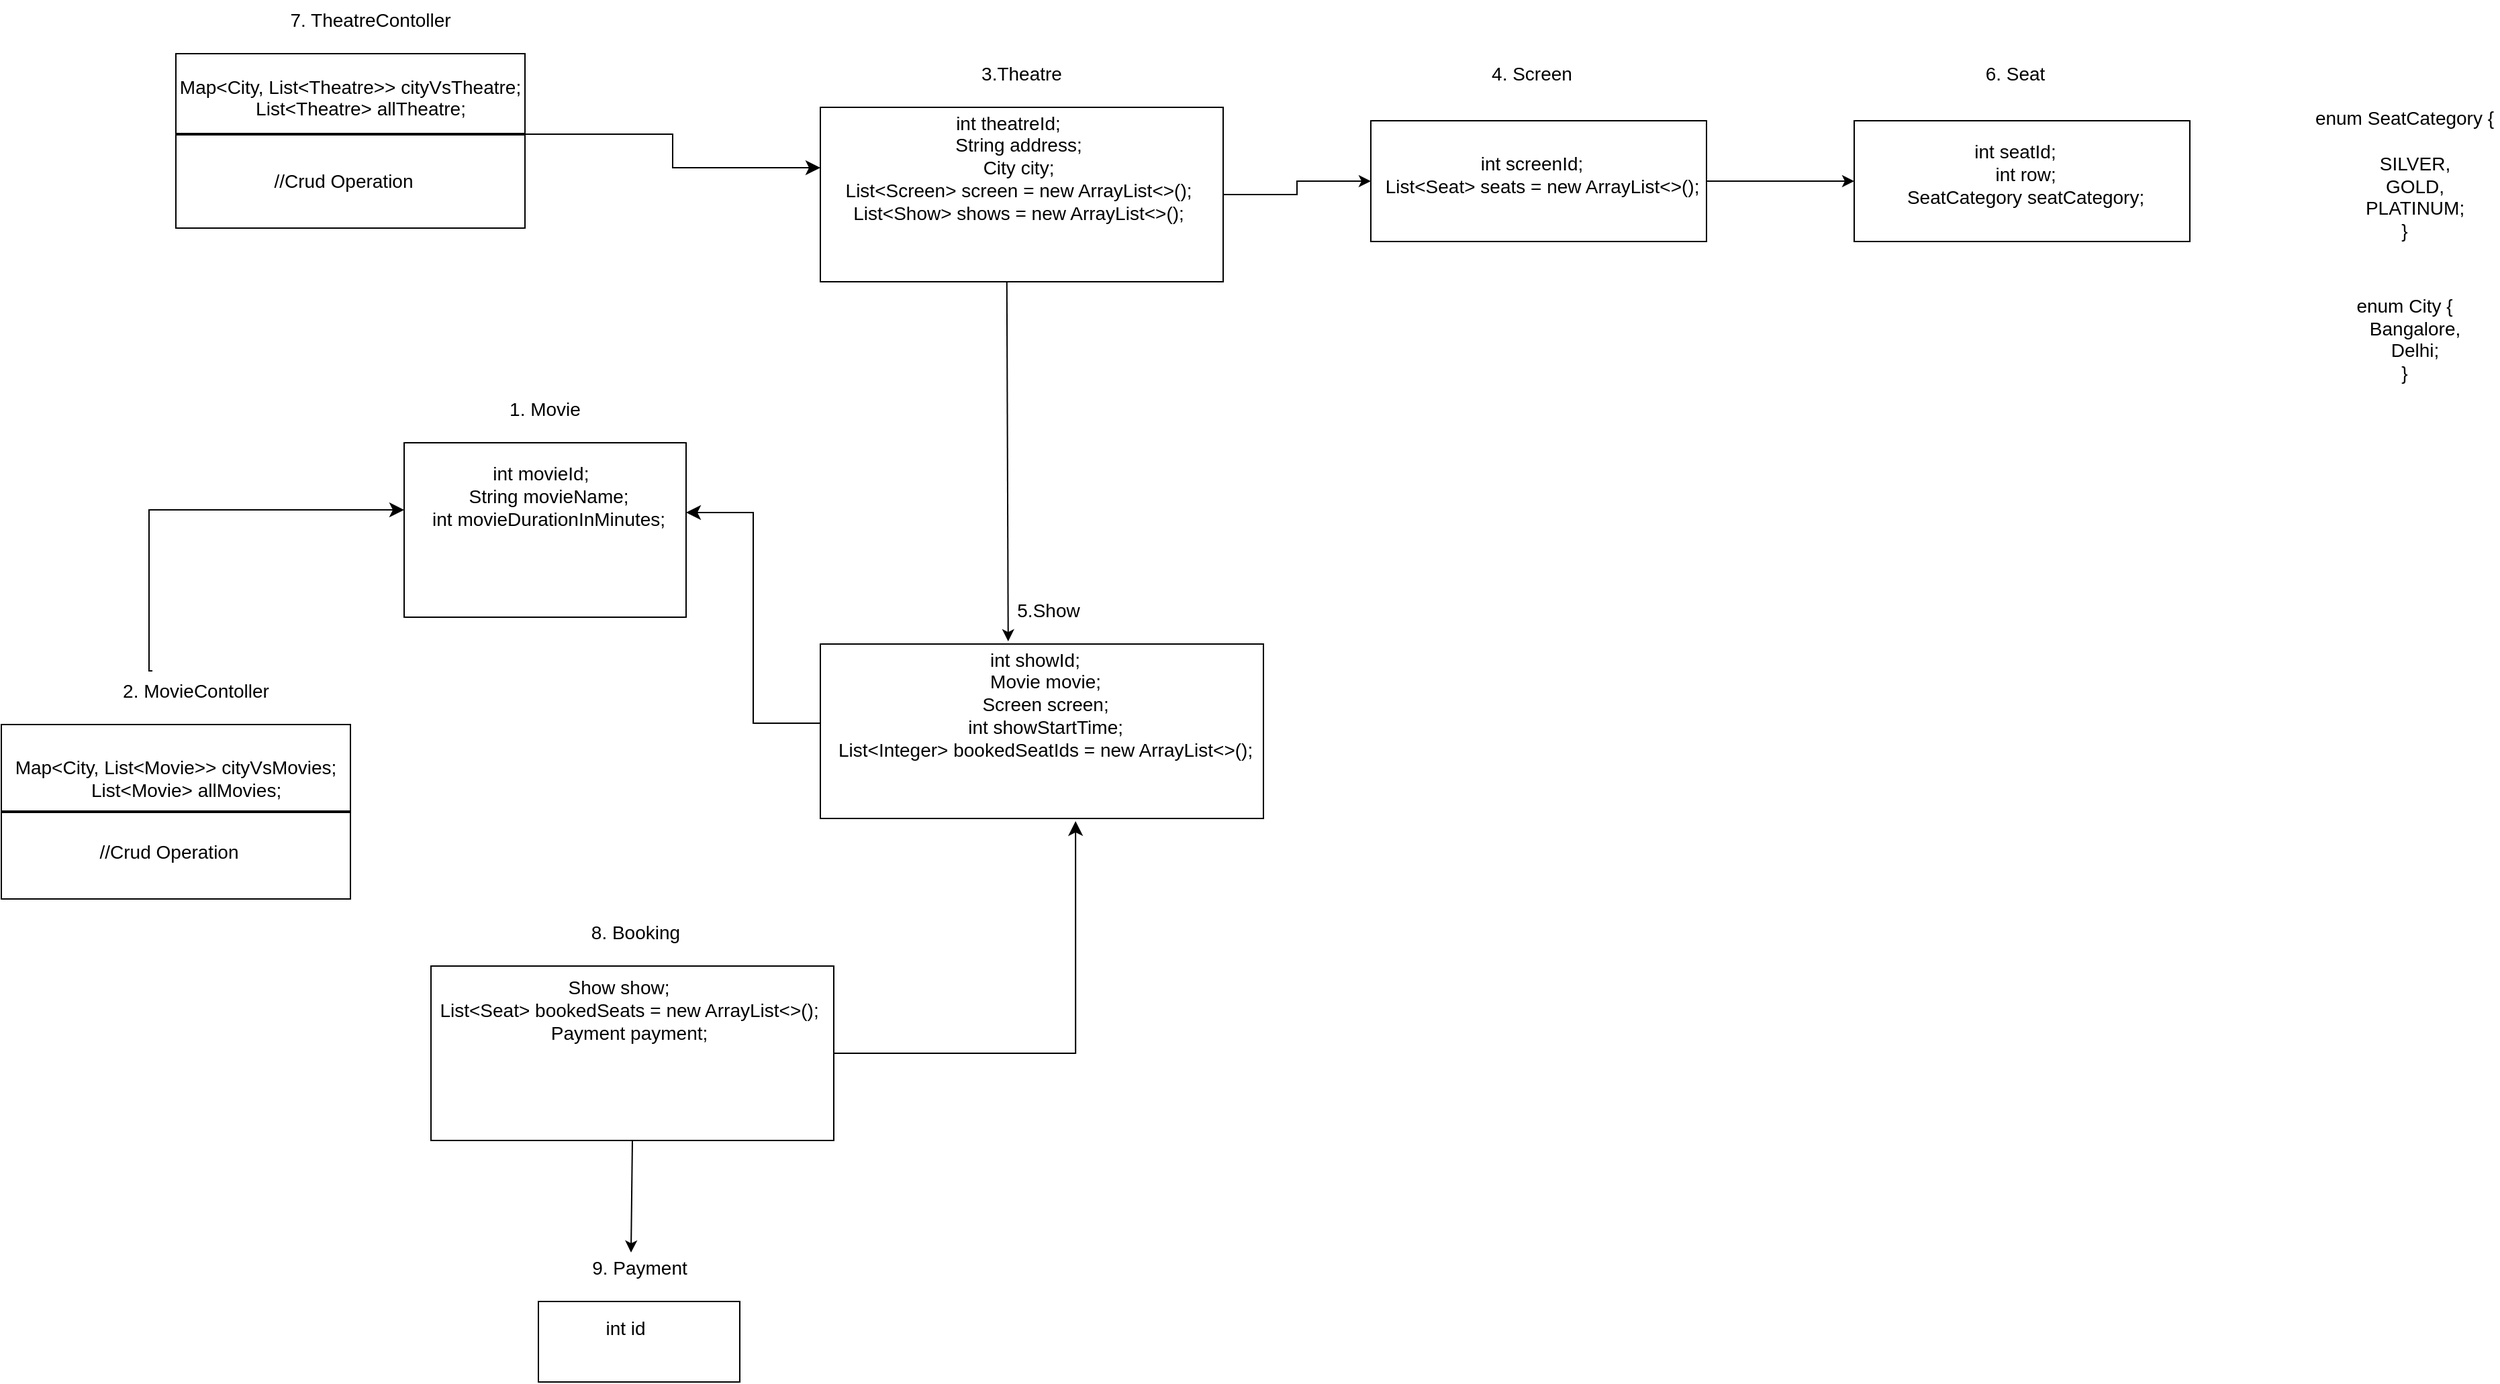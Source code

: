 <mxfile version="27.0.6">
  <diagram name="Page-1" id="DCnCMCrqv5K_H_qj_yAR">
    <mxGraphModel dx="1210" dy="728" grid="1" gridSize="10" guides="1" tooltips="1" connect="1" arrows="1" fold="1" page="1" pageScale="1" pageWidth="850" pageHeight="1100" math="0" shadow="0">
      <root>
        <mxCell id="0" />
        <mxCell id="1" parent="0" />
        <mxCell id="ETPYfLb9KWtuhLKlR4Qi-1" value="" style="rounded=0;whiteSpace=wrap;html=1;" parent="1" vertex="1">
          <mxGeometry x="350" y="350" width="210" height="130" as="geometry" />
        </mxCell>
        <mxCell id="ETPYfLb9KWtuhLKlR4Qi-2" value="&lt;font style=&quot;font-size: 14px;&quot;&gt;1. Movie&lt;/font&gt;" style="text;html=1;align=center;verticalAlign=middle;whiteSpace=wrap;rounded=0;" parent="1" vertex="1">
          <mxGeometry x="425" y="310" width="60" height="30" as="geometry" />
        </mxCell>
        <mxCell id="ETPYfLb9KWtuhLKlR4Qi-3" value="&lt;pre lang=&quot;java&quot; class=&quot;code highlight&quot;&gt;&lt;font face=&quot;Helvetica&quot; style=&quot;font-size: 14px;&quot;&gt;&lt;span style=&quot;&quot; class=&quot;&quot;&gt; &lt;/span&gt;&lt;span style=&quot;&quot; class=&quot;hljs-type&quot;&gt;int&lt;/span&gt;&lt;span style=&quot;&quot; class=&quot;&quot;&gt; movieId;&lt;/span&gt;&lt;br&gt;&lt;span style=&quot;&quot; class=&quot;&quot;&gt;    String movieName;&lt;/span&gt;&lt;br&gt;&lt;span style=&quot;&quot; class=&quot;&quot;&gt;    &lt;/span&gt;&lt;span style=&quot;&quot; class=&quot;hljs-type&quot;&gt;int&lt;/span&gt;&lt;span style=&quot;&quot; class=&quot;&quot;&gt; movieDurationInMinutes;&lt;/span&gt;&lt;/font&gt;&lt;br&gt;&lt;/pre&gt;" style="text;html=1;align=center;verticalAlign=middle;whiteSpace=wrap;rounded=0;" parent="1" vertex="1">
          <mxGeometry x="360" y="360" width="180" height="60" as="geometry" />
        </mxCell>
        <mxCell id="ETPYfLb9KWtuhLKlR4Qi-4" value="" style="rounded=0;whiteSpace=wrap;html=1;" parent="1" vertex="1">
          <mxGeometry x="50" y="560" width="260" height="130" as="geometry" />
        </mxCell>
        <mxCell id="ETPYfLb9KWtuhLKlR4Qi-5" value="&lt;font style=&quot;font-size: 14px;&quot;&gt;2. MovieContoller&lt;/font&gt;" style="text;html=1;align=center;verticalAlign=middle;whiteSpace=wrap;rounded=0;" parent="1" vertex="1">
          <mxGeometry x="130" y="520" width="130" height="30" as="geometry" />
        </mxCell>
        <mxCell id="ETPYfLb9KWtuhLKlR4Qi-6" value="&lt;pre lang=&quot;java&quot; class=&quot;code highlight&quot;&gt;&lt;font style=&quot;font-size: 14px;&quot; face=&quot;Helvetica&quot;&gt;&lt;span class=&quot;&quot;&gt;Map&amp;lt;City, List&amp;lt;Movie&amp;gt;&amp;gt; cityVsMovies;&lt;/span&gt;&lt;br/&gt;&lt;span class=&quot;&quot;&gt;    List&amp;lt;Movie&amp;gt; allMovies;&lt;/span&gt;&lt;/font&gt;&lt;br/&gt;&lt;/pre&gt;" style="text;html=1;align=center;verticalAlign=middle;whiteSpace=wrap;rounded=0;" parent="1" vertex="1">
          <mxGeometry x="90" y="570" width="180" height="60" as="geometry" />
        </mxCell>
        <mxCell id="ETPYfLb9KWtuhLKlR4Qi-8" value="" style="line;strokeWidth=2;html=1;" parent="1" vertex="1">
          <mxGeometry x="50" y="620" width="260" height="10" as="geometry" />
        </mxCell>
        <mxCell id="ETPYfLb9KWtuhLKlR4Qi-12" value="&lt;font style=&quot;font-size: 14px;&quot;&gt;//Crud Operation&lt;/font&gt;" style="text;html=1;align=center;verticalAlign=middle;whiteSpace=wrap;rounded=0;" parent="1" vertex="1">
          <mxGeometry x="120" y="640" width="110" height="30" as="geometry" />
        </mxCell>
        <mxCell id="ETPYfLb9KWtuhLKlR4Qi-16" value="" style="edgeStyle=elbowEdgeStyle;elbow=horizontal;endArrow=classic;html=1;curved=0;rounded=0;endSize=8;startSize=8;entryX=0;entryY=0.385;entryDx=0;entryDy=0;entryPerimeter=0;exitX=0.25;exitY=0;exitDx=0;exitDy=0;" parent="1" source="ETPYfLb9KWtuhLKlR4Qi-5" target="ETPYfLb9KWtuhLKlR4Qi-1" edge="1">
          <mxGeometry width="50" height="50" relative="1" as="geometry">
            <mxPoint x="160" y="480" as="sourcePoint" />
            <mxPoint x="450" y="500" as="targetPoint" />
            <Array as="points">
              <mxPoint x="160" y="440" />
            </Array>
          </mxGeometry>
        </mxCell>
        <mxCell id="ETPYfLb9KWtuhLKlR4Qi-25" value="" style="edgeStyle=orthogonalEdgeStyle;rounded=0;orthogonalLoop=1;jettySize=auto;html=1;" parent="1" source="ETPYfLb9KWtuhLKlR4Qi-17" target="ETPYfLb9KWtuhLKlR4Qi-20" edge="1">
          <mxGeometry relative="1" as="geometry" />
        </mxCell>
        <mxCell id="ETPYfLb9KWtuhLKlR4Qi-17" value="" style="rounded=0;whiteSpace=wrap;html=1;" parent="1" vertex="1">
          <mxGeometry x="660" y="100" width="300" height="130" as="geometry" />
        </mxCell>
        <mxCell id="ETPYfLb9KWtuhLKlR4Qi-18" value="&lt;font style=&quot;font-size: 14px;&quot;&gt;3.Theatre&lt;/font&gt;" style="text;html=1;align=center;verticalAlign=middle;whiteSpace=wrap;rounded=0;" parent="1" vertex="1">
          <mxGeometry x="780" y="60" width="60" height="30" as="geometry" />
        </mxCell>
        <mxCell id="ETPYfLb9KWtuhLKlR4Qi-19" value="&lt;pre lang=&quot;java&quot; class=&quot;code highlight&quot;&gt;&lt;font style=&quot;font-size: 14px;&quot; face=&quot;Helvetica&quot;&gt;&lt;span class=&quot;hljs-type&quot;&gt;int&lt;/span&gt;&lt;span class=&quot;&quot;&gt; theatreId;&lt;/span&gt;&lt;br/&gt;&lt;span class=&quot;&quot;&gt;    String address;&lt;/span&gt;&lt;br/&gt;&lt;span class=&quot;&quot;&gt;    City city;&lt;/span&gt;&lt;br/&gt;&lt;span class=&quot;&quot;&gt;    List&amp;lt;Screen&amp;gt; screen = &lt;/span&gt;&lt;span class=&quot;hljs-keyword&quot;&gt;new&lt;/span&gt;&lt;span class=&quot;&quot;&gt; &lt;/span&gt;&lt;span class=&quot;hljs-title.class&quot;&gt;ArrayList&lt;/span&gt;&lt;span class=&quot;&quot;&gt;&amp;lt;&amp;gt;();&lt;/span&gt;&lt;br/&gt;&lt;span class=&quot;&quot;&gt;    List&amp;lt;Show&amp;gt; shows = &lt;/span&gt;&lt;span class=&quot;hljs-keyword&quot;&gt;new&lt;/span&gt;&lt;span class=&quot;&quot;&gt; &lt;/span&gt;&lt;span class=&quot;hljs-title.class&quot;&gt;ArrayList&lt;/span&gt;&lt;span class=&quot;&quot;&gt;&amp;lt;&amp;gt;();&lt;/span&gt;&lt;/font&gt;&lt;br/&gt;&lt;/pre&gt;" style="text;html=1;align=center;verticalAlign=middle;whiteSpace=wrap;rounded=0;" parent="1" vertex="1">
          <mxGeometry x="650" y="100" width="300" height="90" as="geometry" />
        </mxCell>
        <mxCell id="pJwXMXjySB6yTYnMx7kK-9" value="" style="edgeStyle=orthogonalEdgeStyle;rounded=0;orthogonalLoop=1;jettySize=auto;html=1;" edge="1" parent="1" source="ETPYfLb9KWtuhLKlR4Qi-20" target="pJwXMXjySB6yTYnMx7kK-6">
          <mxGeometry relative="1" as="geometry" />
        </mxCell>
        <mxCell id="ETPYfLb9KWtuhLKlR4Qi-20" value="" style="rounded=0;whiteSpace=wrap;html=1;" parent="1" vertex="1">
          <mxGeometry x="1070" y="110" width="250" height="90" as="geometry" />
        </mxCell>
        <mxCell id="ETPYfLb9KWtuhLKlR4Qi-21" value="&lt;font style=&quot;font-size: 14px;&quot;&gt;4. Screen&lt;/font&gt;" style="text;html=1;align=center;verticalAlign=middle;whiteSpace=wrap;rounded=0;" parent="1" vertex="1">
          <mxGeometry x="1150" y="60" width="80" height="30" as="geometry" />
        </mxCell>
        <mxCell id="ETPYfLb9KWtuhLKlR4Qi-22" value="&lt;pre lang=&quot;java&quot; class=&quot;code highlight&quot;&gt;&lt;font style=&quot;font-size: 14px;&quot; face=&quot;Helvetica&quot;&gt;&lt;span class=&quot;hljs-type&quot;&gt;int&lt;/span&gt;&lt;span class=&quot;&quot;&gt; screenId;&lt;/span&gt;&lt;br/&gt;&lt;span class=&quot;&quot;&gt;    List&amp;lt;Seat&amp;gt; seats = &lt;/span&gt;&lt;span class=&quot;hljs-keyword&quot;&gt;new&lt;/span&gt;&lt;span class=&quot;&quot;&gt; &lt;/span&gt;&lt;span class=&quot;hljs-title.class&quot;&gt;ArrayList&lt;/span&gt;&lt;span class=&quot;&quot;&gt;&amp;lt;&amp;gt;();&lt;/span&gt;&lt;/font&gt;&lt;br/&gt;&lt;/pre&gt;" style="text;html=1;align=center;verticalAlign=middle;whiteSpace=wrap;rounded=0;" parent="1" vertex="1">
          <mxGeometry x="1100" y="120" width="180" height="60" as="geometry" />
        </mxCell>
        <mxCell id="pJwXMXjySB6yTYnMx7kK-1" value="" style="rounded=0;whiteSpace=wrap;html=1;" vertex="1" parent="1">
          <mxGeometry x="660" y="500" width="330" height="130" as="geometry" />
        </mxCell>
        <mxCell id="pJwXMXjySB6yTYnMx7kK-2" value="&lt;font style=&quot;font-size: 14px;&quot;&gt;5.Show&lt;/font&gt;" style="text;html=1;align=center;verticalAlign=middle;whiteSpace=wrap;rounded=0;" vertex="1" parent="1">
          <mxGeometry x="800" y="460" width="60" height="30" as="geometry" />
        </mxCell>
        <mxCell id="pJwXMXjySB6yTYnMx7kK-3" value="&lt;pre lang=&quot;java&quot; class=&quot;code highlight&quot;&gt;&lt;font style=&quot;font-size: 14px;&quot; face=&quot;Helvetica&quot;&gt;&lt;span class=&quot;hljs-type&quot;&gt;int&lt;/span&gt;&lt;span class=&quot;&quot;&gt; showId;&lt;/span&gt;&lt;br/&gt;&lt;span class=&quot;&quot;&gt;    Movie movie;&lt;/span&gt;&lt;br/&gt;&lt;span class=&quot;&quot;&gt;    Screen screen;&lt;/span&gt;&lt;br/&gt;&lt;span class=&quot;&quot;&gt;    &lt;/span&gt;&lt;span class=&quot;hljs-type&quot;&gt;int&lt;/span&gt;&lt;span class=&quot;&quot;&gt; showStartTime;&lt;/span&gt;&lt;br/&gt;&lt;span class=&quot;&quot;&gt;    List&amp;lt;Integer&amp;gt; bookedSeatIds = &lt;/span&gt;&lt;span class=&quot;hljs-keyword&quot;&gt;new&lt;/span&gt;&lt;span class=&quot;&quot;&gt; &lt;/span&gt;&lt;span class=&quot;hljs-title.class&quot;&gt;ArrayList&lt;/span&gt;&lt;span class=&quot;&quot;&gt;&amp;lt;&amp;gt;();&lt;/span&gt;&lt;/font&gt;&lt;br/&gt;&lt;/pre&gt;" style="text;html=1;align=center;verticalAlign=middle;whiteSpace=wrap;rounded=0;" vertex="1" parent="1">
          <mxGeometry x="670" y="500" width="300" height="90" as="geometry" />
        </mxCell>
        <mxCell id="pJwXMXjySB6yTYnMx7kK-4" value="" style="endArrow=classic;html=1;rounded=0;exitX=0.463;exitY=1;exitDx=0;exitDy=0;exitPerimeter=0;entryX=0.433;entryY=-0.022;entryDx=0;entryDy=0;entryPerimeter=0;" edge="1" parent="1" source="ETPYfLb9KWtuhLKlR4Qi-17" target="pJwXMXjySB6yTYnMx7kK-3">
          <mxGeometry width="50" height="50" relative="1" as="geometry">
            <mxPoint x="590" y="410" as="sourcePoint" />
            <mxPoint x="640" y="360" as="targetPoint" />
          </mxGeometry>
        </mxCell>
        <mxCell id="pJwXMXjySB6yTYnMx7kK-5" value="" style="edgeStyle=elbowEdgeStyle;elbow=horizontal;endArrow=classic;html=1;curved=0;rounded=0;endSize=8;startSize=8;entryX=1;entryY=0.4;entryDx=0;entryDy=0;entryPerimeter=0;" edge="1" parent="1" target="ETPYfLb9KWtuhLKlR4Qi-1">
          <mxGeometry width="50" height="50" relative="1" as="geometry">
            <mxPoint x="660" y="559" as="sourcePoint" />
            <mxPoint x="640" y="360" as="targetPoint" />
          </mxGeometry>
        </mxCell>
        <mxCell id="pJwXMXjySB6yTYnMx7kK-6" value="" style="rounded=0;whiteSpace=wrap;html=1;" vertex="1" parent="1">
          <mxGeometry x="1430" y="110" width="250" height="90" as="geometry" />
        </mxCell>
        <mxCell id="pJwXMXjySB6yTYnMx7kK-7" value="&lt;font style=&quot;font-size: 14px;&quot;&gt;6. Seat&lt;/font&gt;" style="text;html=1;align=center;verticalAlign=middle;whiteSpace=wrap;rounded=0;" vertex="1" parent="1">
          <mxGeometry x="1510" y="60" width="80" height="30" as="geometry" />
        </mxCell>
        <mxCell id="pJwXMXjySB6yTYnMx7kK-8" value="&lt;pre lang=&quot;java&quot; class=&quot;code highlight&quot;&gt;&lt;font face=&quot;Helvetica&quot; style=&quot;font-size: 14px;&quot;&gt;&lt;span class=&quot;hljs-type&quot;&gt;int&lt;/span&gt;&lt;span class=&quot;&quot;&gt; seatId;&lt;/span&gt;&lt;br/&gt;&lt;span class=&quot;&quot;&gt;    &lt;/span&gt;&lt;span class=&quot;hljs-type&quot;&gt;int&lt;/span&gt;&lt;span class=&quot;&quot;&gt; row;&lt;/span&gt;&lt;br/&gt;&lt;span class=&quot;&quot;&gt;    SeatCategory seatCategory;&lt;/span&gt;&lt;/font&gt;&lt;br/&gt;&lt;/pre&gt;" style="text;html=1;align=center;verticalAlign=middle;whiteSpace=wrap;rounded=0;" vertex="1" parent="1">
          <mxGeometry x="1460" y="120" width="180" height="60" as="geometry" />
        </mxCell>
        <mxCell id="pJwXMXjySB6yTYnMx7kK-11" value="&lt;pre lang=&quot;java&quot; class=&quot;code highlight&quot;&gt;&lt;font style=&quot;font-size: 14px;&quot; face=&quot;Helvetica&quot;&gt;&lt;span class=&quot;hljs-keyword&quot;&gt;enum&lt;/span&gt;&lt;span class=&quot;&quot;&gt; &lt;/span&gt;&lt;span class=&quot;hljs-title.class&quot;&gt;SeatCategory&lt;/span&gt;&lt;span class=&quot;&quot;&gt; {&lt;/span&gt;&lt;br&gt;&lt;br&gt;&lt;span class=&quot;&quot;&gt;    SILVER,&lt;/span&gt;&lt;br&gt;&lt;span class=&quot;&quot;&gt;    GOLD,&lt;/span&gt;&lt;br&gt;&lt;span class=&quot;&quot;&gt;    PLATINUM;&lt;/span&gt;&lt;br&gt;&lt;span class=&quot;&quot;&gt;}&lt;/span&gt;&lt;/font&gt;&lt;br&gt;&lt;/pre&gt;" style="text;html=1;align=center;verticalAlign=middle;whiteSpace=wrap;rounded=0;" vertex="1" parent="1">
          <mxGeometry x="1770" y="90" width="140" height="120" as="geometry" />
        </mxCell>
        <mxCell id="pJwXMXjySB6yTYnMx7kK-12" value="" style="rounded=0;whiteSpace=wrap;html=1;" vertex="1" parent="1">
          <mxGeometry x="180" y="60" width="260" height="130" as="geometry" />
        </mxCell>
        <mxCell id="pJwXMXjySB6yTYnMx7kK-13" value="&lt;font style=&quot;font-size: 14px;&quot;&gt;7. TheatreContoller&lt;/font&gt;" style="text;html=1;align=center;verticalAlign=middle;whiteSpace=wrap;rounded=0;" vertex="1" parent="1">
          <mxGeometry x="260" y="20" width="130" height="30" as="geometry" />
        </mxCell>
        <mxCell id="pJwXMXjySB6yTYnMx7kK-14" value="&lt;pre lang=&quot;java&quot; class=&quot;code highlight&quot;&gt;&lt;font style=&quot;font-size: 14px;&quot; face=&quot;Helvetica&quot;&gt;&lt;span class=&quot;&quot;&gt;Map&amp;lt;City, List&amp;lt;Theatre&amp;gt;&amp;gt; cityVsTheatre;&lt;/span&gt;&lt;br/&gt;&lt;span class=&quot;&quot;&gt;    List&amp;lt;Theatre&amp;gt; allTheatre;&lt;/span&gt;&lt;br/&gt;&lt;/font&gt;&lt;br/&gt;&lt;/pre&gt;" style="text;html=1;align=center;verticalAlign=middle;whiteSpace=wrap;rounded=0;" vertex="1" parent="1">
          <mxGeometry x="220" y="70" width="180" height="60" as="geometry" />
        </mxCell>
        <mxCell id="pJwXMXjySB6yTYnMx7kK-15" value="" style="line;strokeWidth=2;html=1;" vertex="1" parent="1">
          <mxGeometry x="180" y="110" width="260" height="20" as="geometry" />
        </mxCell>
        <mxCell id="pJwXMXjySB6yTYnMx7kK-16" value="&lt;font style=&quot;font-size: 14px;&quot;&gt;//Crud Operation&lt;/font&gt;" style="text;html=1;align=center;verticalAlign=middle;whiteSpace=wrap;rounded=0;" vertex="1" parent="1">
          <mxGeometry x="250" y="140" width="110" height="30" as="geometry" />
        </mxCell>
        <mxCell id="pJwXMXjySB6yTYnMx7kK-17" value="" style="edgeStyle=elbowEdgeStyle;elbow=horizontal;endArrow=classic;html=1;curved=0;rounded=0;endSize=8;startSize=8;exitX=1;exitY=0.5;exitDx=0;exitDy=0;exitPerimeter=0;" edge="1" parent="1" source="pJwXMXjySB6yTYnMx7kK-15">
          <mxGeometry width="50" height="50" relative="1" as="geometry">
            <mxPoint x="580" y="360" as="sourcePoint" />
            <mxPoint x="660" y="145" as="targetPoint" />
          </mxGeometry>
        </mxCell>
        <mxCell id="pJwXMXjySB6yTYnMx7kK-18" value="" style="rounded=0;whiteSpace=wrap;html=1;" vertex="1" parent="1">
          <mxGeometry x="370" y="740" width="300" height="130" as="geometry" />
        </mxCell>
        <mxCell id="pJwXMXjySB6yTYnMx7kK-19" value="&lt;font style=&quot;font-size: 14px;&quot;&gt;8. Booking&lt;/font&gt;" style="text;html=1;align=center;verticalAlign=middle;whiteSpace=wrap;rounded=0;" vertex="1" parent="1">
          <mxGeometry x="485" y="700" width="75" height="30" as="geometry" />
        </mxCell>
        <mxCell id="pJwXMXjySB6yTYnMx7kK-20" value="&lt;pre lang=&quot;java&quot; class=&quot;code highlight&quot;&gt;&lt;font style=&quot;font-size: 14px;&quot; face=&quot;Helvetica&quot;&gt;&lt;span class=&quot;&quot;&gt;Show show;&lt;/span&gt;&lt;br/&gt;&lt;span class=&quot;&quot;&gt;    List&amp;lt;Seat&amp;gt; bookedSeats = &lt;/span&gt;&lt;span class=&quot;hljs-keyword&quot;&gt;new&lt;/span&gt;&lt;span class=&quot;&quot;&gt; &lt;/span&gt;&lt;span class=&quot;hljs-title.class&quot;&gt;ArrayList&lt;/span&gt;&lt;span class=&quot;&quot;&gt;&amp;lt;&amp;gt;();&lt;/span&gt;&lt;br/&gt;&lt;span class=&quot;&quot;&gt;    Payment payment;&lt;/span&gt;&lt;br/&gt;&lt;/font&gt;&lt;br/&gt;&lt;/pre&gt;" style="text;html=1;align=center;verticalAlign=middle;whiteSpace=wrap;rounded=0;" vertex="1" parent="1">
          <mxGeometry x="420" y="750" width="180" height="60" as="geometry" />
        </mxCell>
        <mxCell id="pJwXMXjySB6yTYnMx7kK-21" value="" style="edgeStyle=segmentEdgeStyle;endArrow=classic;html=1;curved=0;rounded=0;endSize=8;startSize=8;entryX=0.576;entryY=1.015;entryDx=0;entryDy=0;entryPerimeter=0;exitX=1;exitY=0.5;exitDx=0;exitDy=0;" edge="1" parent="1" source="pJwXMXjySB6yTYnMx7kK-18" target="pJwXMXjySB6yTYnMx7kK-1">
          <mxGeometry width="50" height="50" relative="1" as="geometry">
            <mxPoint x="680" y="810" as="sourcePoint" />
            <mxPoint x="630" y="760" as="targetPoint" />
          </mxGeometry>
        </mxCell>
        <mxCell id="pJwXMXjySB6yTYnMx7kK-24" value="" style="rounded=0;whiteSpace=wrap;html=1;" vertex="1" parent="1">
          <mxGeometry x="450" y="990" width="150" height="60" as="geometry" />
        </mxCell>
        <mxCell id="pJwXMXjySB6yTYnMx7kK-25" value="&lt;span style=&quot;font-size: 14px;&quot;&gt;9. Payment&lt;/span&gt;" style="text;html=1;align=center;verticalAlign=middle;whiteSpace=wrap;rounded=0;" vertex="1" parent="1">
          <mxGeometry x="487.5" y="950" width="75" height="30" as="geometry" />
        </mxCell>
        <mxCell id="pJwXMXjySB6yTYnMx7kK-26" value="&lt;pre lang=&quot;java&quot; class=&quot;code highlight&quot;&gt;&lt;font face=&quot;Helvetica&quot;&gt;&lt;span style=&quot;font-size: 14px;&quot;&gt;int id&lt;/span&gt;&lt;/font&gt;&lt;/pre&gt;" style="text;html=1;align=center;verticalAlign=middle;whiteSpace=wrap;rounded=0;" vertex="1" parent="1">
          <mxGeometry x="425" y="990" width="180" height="40" as="geometry" />
        </mxCell>
        <mxCell id="pJwXMXjySB6yTYnMx7kK-28" value="" style="endArrow=classic;html=1;rounded=0;exitX=0.5;exitY=1;exitDx=0;exitDy=0;entryX=0.42;entryY=0.117;entryDx=0;entryDy=0;entryPerimeter=0;" edge="1" parent="1" source="pJwXMXjySB6yTYnMx7kK-18" target="pJwXMXjySB6yTYnMx7kK-25">
          <mxGeometry width="50" height="50" relative="1" as="geometry">
            <mxPoint x="580" y="930" as="sourcePoint" />
            <mxPoint x="630" y="880" as="targetPoint" />
          </mxGeometry>
        </mxCell>
        <mxCell id="pJwXMXjySB6yTYnMx7kK-29" value="&lt;pre lang=&quot;java&quot; class=&quot;code highlight&quot;&gt;&lt;font style=&quot;font-size: 14px;&quot; face=&quot;Helvetica&quot;&gt;&lt;span class=&quot;hljs-keyword&quot;&gt;enum&lt;/span&gt;&lt;span class=&quot;&quot;&gt; &lt;/span&gt;&lt;span class=&quot;hljs-title.class&quot;&gt;City&lt;/span&gt;&lt;span class=&quot;&quot;&gt; {&lt;/span&gt;&lt;br/&gt;&lt;span class=&quot;&quot;&gt;    Bangalore,&lt;/span&gt;&lt;br/&gt;&lt;span class=&quot;&quot;&gt;    Delhi;&lt;/span&gt;&lt;br/&gt;&lt;span class=&quot;&quot;&gt;}&lt;/span&gt;&lt;br/&gt;&lt;/font&gt;&lt;br/&gt;&lt;/pre&gt;" style="text;html=1;align=center;verticalAlign=middle;whiteSpace=wrap;rounded=0;" vertex="1" parent="1">
          <mxGeometry x="1790" y="240" width="100" height="80" as="geometry" />
        </mxCell>
      </root>
    </mxGraphModel>
  </diagram>
</mxfile>
